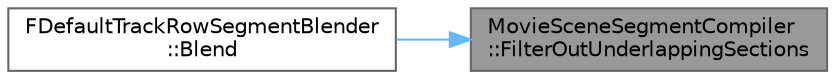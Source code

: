 digraph "MovieSceneSegmentCompiler::FilterOutUnderlappingSections"
{
 // INTERACTIVE_SVG=YES
 // LATEX_PDF_SIZE
  bgcolor="transparent";
  edge [fontname=Helvetica,fontsize=10,labelfontname=Helvetica,labelfontsize=10];
  node [fontname=Helvetica,fontsize=10,shape=box,height=0.2,width=0.4];
  rankdir="RL";
  Node1 [id="Node000001",label="MovieSceneSegmentCompiler\l::FilterOutUnderlappingSections",height=0.2,width=0.4,color="gray40", fillcolor="grey60", style="filled", fontcolor="black",tooltip=" "];
  Node1 -> Node2 [id="edge1_Node000001_Node000002",dir="back",color="steelblue1",style="solid",tooltip=" "];
  Node2 [id="Node000002",label="FDefaultTrackRowSegmentBlender\l::Blend",height=0.2,width=0.4,color="grey40", fillcolor="white", style="filled",URL="$d8/d3f/structFDefaultTrackRowSegmentBlender.html#aa77c5e311e6233bb4a5e313ee276a875",tooltip="Blend the specified data by performing some specific processing such as sorting or filtering."];
}
